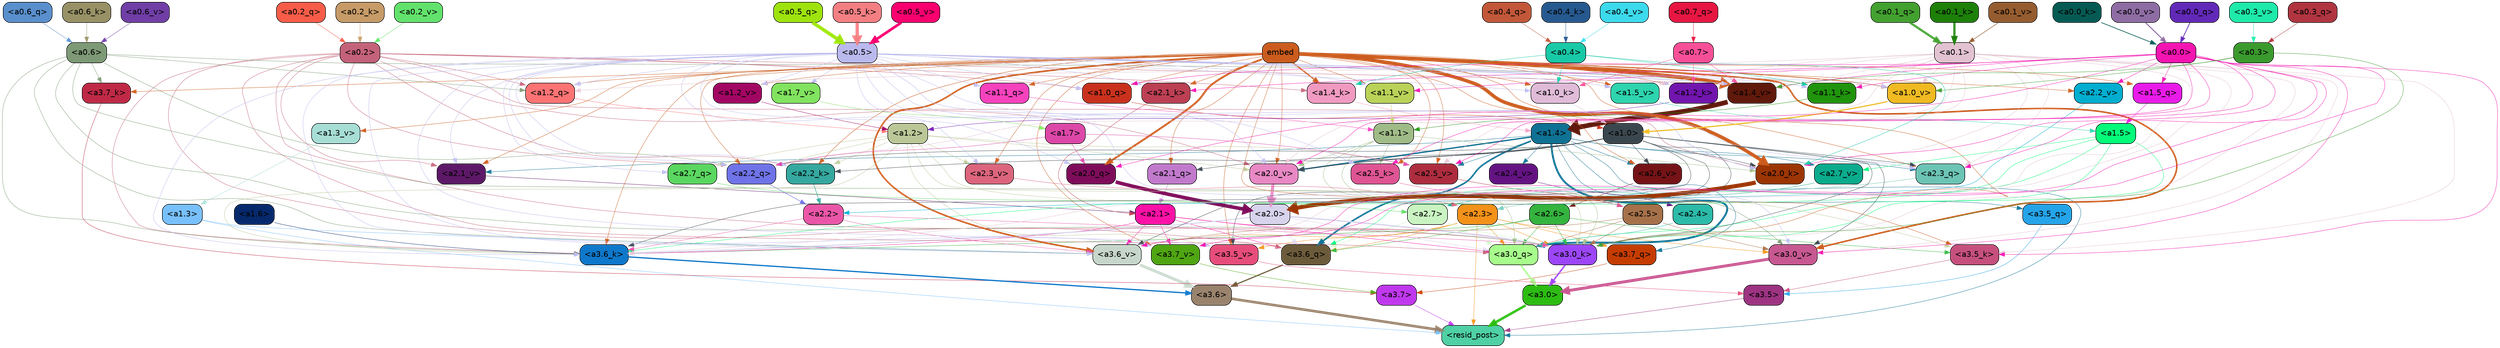 strict digraph "" {
	graph [bgcolor=transparent,
		layout=dot,
		overlap=false,
		splines=true
	];
	"<a3.7>"	[color=black,
		fillcolor="#c038ed",
		fontname=Helvetica,
		shape=box,
		style="filled, rounded"];
	"<resid_post>"	[color=black,
		fillcolor="#4fd0a5",
		fontname=Helvetica,
		shape=box,
		style="filled, rounded"];
	"<a3.7>" -> "<resid_post>"	[color="#c038ed",
		penwidth=0.6239100098609924];
	"<a3.6>"	[color=black,
		fillcolor="#9a836d",
		fontname=Helvetica,
		shape=box,
		style="filled, rounded"];
	"<a3.6>" -> "<resid_post>"	[color="#9a836d",
		penwidth=4.569062113761902];
	"<a3.5>"	[color=black,
		fillcolor="#9d3382",
		fontname=Helvetica,
		shape=box,
		style="filled, rounded"];
	"<a3.5>" -> "<resid_post>"	[color="#9d3382",
		penwidth=0.6];
	"<a3.0>"	[color=black,
		fillcolor="#2cbc12",
		fontname=Helvetica,
		shape=box,
		style="filled, rounded"];
	"<a3.0>" -> "<resid_post>"	[color="#2cbc12",
		penwidth=4.283544182777405];
	"<a2.3>"	[color=black,
		fillcolor="#f39119",
		fontname=Helvetica,
		shape=box,
		style="filled, rounded"];
	"<a2.3>" -> "<resid_post>"	[color="#f39119",
		penwidth=0.6];
	"<a3.7_q>"	[color=black,
		fillcolor="#c53c00",
		fontname=Helvetica,
		shape=box,
		style="filled, rounded"];
	"<a2.3>" -> "<a3.7_q>"	[color="#f39119",
		penwidth=0.6];
	"<a3.6_q>"	[color=black,
		fillcolor="#6c5b3b",
		fontname=Helvetica,
		shape=box,
		style="filled, rounded"];
	"<a2.3>" -> "<a3.6_q>"	[color="#f39119",
		penwidth=0.6];
	"<a3.0_q>"	[color=black,
		fillcolor="#a7fd8b",
		fontname=Helvetica,
		shape=box,
		style="filled, rounded"];
	"<a2.3>" -> "<a3.0_q>"	[color="#f39119",
		penwidth=0.6];
	"<a3.0_k>"	[color=black,
		fillcolor="#9c46f8",
		fontname=Helvetica,
		shape=box,
		style="filled, rounded"];
	"<a2.3>" -> "<a3.0_k>"	[color="#f39119",
		penwidth=0.6];
	"<a3.6_v>"	[color=black,
		fillcolor="#c7d6ca",
		fontname=Helvetica,
		shape=box,
		style="filled, rounded"];
	"<a2.3>" -> "<a3.6_v>"	[color="#f39119",
		penwidth=0.6];
	"<a3.5_v>"	[color=black,
		fillcolor="#e74d7b",
		fontname=Helvetica,
		shape=box,
		style="filled, rounded"];
	"<a2.3>" -> "<a3.5_v>"	[color="#f39119",
		penwidth=0.6];
	"<a3.0_v>"	[color=black,
		fillcolor="#c75891",
		fontname=Helvetica,
		shape=box,
		style="filled, rounded"];
	"<a2.3>" -> "<a3.0_v>"	[color="#f39119",
		penwidth=0.6];
	"<a1.4>"	[color=black,
		fillcolor="#0f7194",
		fontname=Helvetica,
		shape=box,
		style="filled, rounded"];
	"<a1.4>" -> "<resid_post>"	[color="#0f7194",
		penwidth=0.6];
	"<a1.4>" -> "<a3.7_q>"	[color="#0f7194",
		penwidth=0.6];
	"<a1.4>" -> "<a3.6_q>"	[color="#0f7194",
		penwidth=2.7934007048606873];
	"<a3.5_q>"	[color=black,
		fillcolor="#25a4e9",
		fontname=Helvetica,
		shape=box,
		style="filled, rounded"];
	"<a1.4>" -> "<a3.5_q>"	[color="#0f7194",
		penwidth=0.6];
	"<a1.4>" -> "<a3.0_q>"	[color="#0f7194",
		penwidth=3.340754985809326];
	"<a2.3_q>"	[color=black,
		fillcolor="#6cc4b5",
		fontname=Helvetica,
		shape=box,
		style="filled, rounded"];
	"<a1.4>" -> "<a2.3_q>"	[color="#0f7194",
		penwidth=0.6];
	"<a2.7_v>"	[color=black,
		fillcolor="#0bab8d",
		fontname=Helvetica,
		shape=box,
		style="filled, rounded"];
	"<a1.4>" -> "<a2.7_v>"	[color="#0f7194",
		penwidth=0.6];
	"<a2.6_v>"	[color=black,
		fillcolor="#751317",
		fontname=Helvetica,
		shape=box,
		style="filled, rounded"];
	"<a1.4>" -> "<a2.6_v>"	[color="#0f7194",
		penwidth=0.6];
	"<a2.5_v>"	[color=black,
		fillcolor="#ad2d3f",
		fontname=Helvetica,
		shape=box,
		style="filled, rounded"];
	"<a1.4>" -> "<a2.5_v>"	[color="#0f7194",
		penwidth=0.6];
	"<a2.4_v>"	[color=black,
		fillcolor="#641383",
		fontname=Helvetica,
		shape=box,
		style="filled, rounded"];
	"<a1.4>" -> "<a2.4_v>"	[color="#0f7194",
		penwidth=0.6];
	"<a2.1_v>"	[color=black,
		fillcolor="#5d1867",
		fontname=Helvetica,
		shape=box,
		style="filled, rounded"];
	"<a1.4>" -> "<a2.1_v>"	[color="#0f7194",
		penwidth=0.6];
	"<a2.0_v>"	[color=black,
		fillcolor="#e888c4",
		fontname=Helvetica,
		shape=box,
		style="filled, rounded"];
	"<a1.4>" -> "<a2.0_v>"	[color="#0f7194",
		penwidth=2.268759250640869];
	"<a1.3>"	[color=black,
		fillcolor="#78c0fc",
		fontname=Helvetica,
		shape=box,
		style="filled, rounded"];
	"<a1.3>" -> "<resid_post>"	[color="#78c0fc",
		penwidth=0.6];
	"<a1.3>" -> "<a3.6_v>"	[color="#78c0fc",
		penwidth=0.6];
	"<a3.7_q>" -> "<a3.7>"	[color="#c53c00",
		penwidth=0.6];
	"<a3.6_q>" -> "<a3.6>"	[color="#6c5b3b",
		penwidth=2.0347584784030914];
	"<a3.5_q>" -> "<a3.5>"	[color="#25a4e9",
		penwidth=0.6];
	"<a3.0_q>" -> "<a3.0>"	[color="#a7fd8b",
		penwidth=2.8635367155075073];
	"<a3.7_k>"	[color=black,
		fillcolor="#bf2946",
		fontname=Helvetica,
		shape=box,
		style="filled, rounded"];
	"<a3.7_k>" -> "<a3.7>"	[color="#bf2946",
		penwidth=0.6];
	"<a3.6_k>"	[color=black,
		fillcolor="#0e78cb",
		fontname=Helvetica,
		shape=box,
		style="filled, rounded"];
	"<a3.6_k>" -> "<a3.6>"	[color="#0e78cb",
		penwidth=2.1760786175727844];
	"<a3.5_k>"	[color=black,
		fillcolor="#c6507d",
		fontname=Helvetica,
		shape=box,
		style="filled, rounded"];
	"<a3.5_k>" -> "<a3.5>"	[color="#c6507d",
		penwidth=0.6];
	"<a3.0_k>" -> "<a3.0>"	[color="#9c46f8",
		penwidth=2.632905662059784];
	"<a3.7_v>"	[color=black,
		fillcolor="#4fa512",
		fontname=Helvetica,
		shape=box,
		style="filled, rounded"];
	"<a3.7_v>" -> "<a3.7>"	[color="#4fa512",
		penwidth=0.6];
	"<a3.6_v>" -> "<a3.6>"	[color="#c7d6ca",
		penwidth=4.981305837631226];
	"<a3.5_v>" -> "<a3.5>"	[color="#e74d7b",
		penwidth=0.6];
	"<a3.0_v>" -> "<a3.0>"	[color="#c75891",
		penwidth=5.168330669403076];
	"<a2.7>"	[color=black,
		fillcolor="#caf3c2",
		fontname=Helvetica,
		shape=box,
		style="filled, rounded"];
	"<a2.7>" -> "<a3.6_q>"	[color="#caf3c2",
		penwidth=0.6];
	"<a2.7>" -> "<a3.0_q>"	[color="#caf3c2",
		penwidth=0.6];
	"<a2.7>" -> "<a3.0_k>"	[color="#caf3c2",
		penwidth=0.6];
	"<a2.6>"	[color=black,
		fillcolor="#34b33e",
		fontname=Helvetica,
		shape=box,
		style="filled, rounded"];
	"<a2.6>" -> "<a3.6_q>"	[color="#34b33e",
		penwidth=0.6];
	"<a2.6>" -> "<a3.0_q>"	[color="#34b33e",
		penwidth=0.6];
	"<a2.6>" -> "<a3.6_k>"	[color="#34b33e",
		penwidth=0.6];
	"<a2.6>" -> "<a3.5_k>"	[color="#34b33e",
		penwidth=0.6];
	"<a2.6>" -> "<a3.0_k>"	[color="#34b33e",
		penwidth=0.6];
	"<a2.1>"	[color=black,
		fillcolor="#fc11a6",
		fontname=Helvetica,
		shape=box,
		style="filled, rounded"];
	"<a2.1>" -> "<a3.6_q>"	[color="#fc11a6",
		penwidth=0.6];
	"<a2.1>" -> "<a3.0_q>"	[color="#fc11a6",
		penwidth=0.6];
	"<a2.1>" -> "<a3.6_k>"	[color="#fc11a6",
		penwidth=0.6];
	"<a2.1>" -> "<a3.0_k>"	[color="#fc11a6",
		penwidth=0.6];
	"<a2.1>" -> "<a3.7_v>"	[color="#fc11a6",
		penwidth=0.6];
	"<a2.1>" -> "<a3.6_v>"	[color="#fc11a6",
		penwidth=0.6];
	"<a2.0>"	[color=black,
		fillcolor="#d7d3ec",
		fontname=Helvetica,
		shape=box,
		style="filled, rounded"];
	"<a2.0>" -> "<a3.6_q>"	[color="#d7d3ec",
		penwidth=0.6];
	"<a2.0>" -> "<a3.0_q>"	[color="#d7d3ec",
		penwidth=0.6];
	"<a2.0>" -> "<a3.6_k>"	[color="#d7d3ec",
		penwidth=1.6382827460765839];
	"<a2.0>" -> "<a3.0_k>"	[color="#d7d3ec",
		penwidth=2.161143198609352];
	"<a1.5>"	[color=black,
		fillcolor="#04fb7a",
		fontname=Helvetica,
		shape=box,
		style="filled, rounded"];
	"<a1.5>" -> "<a3.6_q>"	[color="#04fb7a",
		penwidth=0.6];
	"<a1.5>" -> "<a3.0_q>"	[color="#04fb7a",
		penwidth=0.6];
	"<a1.5>" -> "<a3.6_k>"	[color="#04fb7a",
		penwidth=0.6];
	"<a1.5>" -> "<a3.0_k>"	[color="#04fb7a",
		penwidth=0.6];
	"<a1.5>" -> "<a2.7_v>"	[color="#04fb7a",
		penwidth=0.6];
	"<a0.2>"	[color=black,
		fillcolor="#c46279",
		fontname=Helvetica,
		shape=box,
		style="filled, rounded"];
	"<a0.2>" -> "<a3.6_q>"	[color="#c46279",
		penwidth=0.6];
	"<a0.2>" -> "<a3.0_q>"	[color="#c46279",
		penwidth=0.6];
	"<a0.2>" -> "<a3.6_k>"	[color="#c46279",
		penwidth=0.6];
	"<a0.2>" -> "<a3.0_k>"	[color="#c46279",
		penwidth=0.6];
	"<a2.2_q>"	[color=black,
		fillcolor="#6f73e8",
		fontname=Helvetica,
		shape=box,
		style="filled, rounded"];
	"<a0.2>" -> "<a2.2_q>"	[color="#c46279",
		penwidth=0.6];
	"<a2.2_k>"	[color=black,
		fillcolor="#35a89f",
		fontname=Helvetica,
		shape=box,
		style="filled, rounded"];
	"<a0.2>" -> "<a2.2_k>"	[color="#c46279",
		penwidth=0.6];
	"<a2.0_k>"	[color=black,
		fillcolor="#9c3504",
		fontname=Helvetica,
		shape=box,
		style="filled, rounded"];
	"<a0.2>" -> "<a2.0_k>"	[color="#c46279",
		penwidth=0.6];
	"<a0.2>" -> "<a2.1_v>"	[color="#c46279",
		penwidth=0.6];
	"<a0.2>" -> "<a2.0_v>"	[color="#c46279",
		penwidth=0.6];
	"<a1.2_q>"	[color=black,
		fillcolor="#fd7374",
		fontname=Helvetica,
		shape=box,
		style="filled, rounded"];
	"<a0.2>" -> "<a1.2_q>"	[color="#c46279",
		penwidth=0.6];
	"<a1.0_q>"	[color=black,
		fillcolor="#c9311d",
		fontname=Helvetica,
		shape=box,
		style="filled, rounded"];
	"<a0.2>" -> "<a1.0_q>"	[color="#c46279",
		penwidth=0.6];
	"<a1.4_k>"	[color=black,
		fillcolor="#f19ac1",
		fontname=Helvetica,
		shape=box,
		style="filled, rounded"];
	"<a0.2>" -> "<a1.4_k>"	[color="#c46279",
		penwidth=0.6];
	"<a1.4_v>"	[color=black,
		fillcolor="#60190b",
		fontname=Helvetica,
		shape=box,
		style="filled, rounded"];
	"<a0.2>" -> "<a1.4_v>"	[color="#c46279",
		penwidth=0.6];
	"<a2.5>"	[color=black,
		fillcolor="#a6714a",
		fontname=Helvetica,
		shape=box,
		style="filled, rounded"];
	"<a2.5>" -> "<a3.0_q>"	[color="#a6714a",
		penwidth=0.6];
	"<a2.5>" -> "<a3.0_k>"	[color="#a6714a",
		penwidth=0.6];
	"<a2.5>" -> "<a3.6_v>"	[color="#a6714a",
		penwidth=0.6];
	"<a2.5>" -> "<a3.0_v>"	[color="#a6714a",
		penwidth=0.6];
	"<a2.4>"	[color=black,
		fillcolor="#2cbaa9",
		fontname=Helvetica,
		shape=box,
		style="filled, rounded"];
	"<a2.4>" -> "<a3.0_q>"	[color="#2cbaa9",
		penwidth=0.6];
	"<a1.1>"	[color=black,
		fillcolor="#9fbb87",
		fontname=Helvetica,
		shape=box,
		style="filled, rounded"];
	"<a1.1>" -> "<a3.0_q>"	[color="#9fbb87",
		penwidth=0.6];
	"<a1.1>" -> "<a3.0_k>"	[color="#9fbb87",
		penwidth=0.6];
	"<a2.5_k>"	[color=black,
		fillcolor="#df5493",
		fontname=Helvetica,
		shape=box,
		style="filled, rounded"];
	"<a1.1>" -> "<a2.5_k>"	[color="#9fbb87",
		penwidth=0.6];
	"<a1.1>" -> "<a2.0_k>"	[color="#9fbb87",
		penwidth=0.6];
	"<a1.1>" -> "<a2.0_v>"	[color="#9fbb87",
		penwidth=0.6];
	"<a0.6>"	[color=black,
		fillcolor="#7d9975",
		fontname=Helvetica,
		shape=box,
		style="filled, rounded"];
	"<a0.6>" -> "<a3.7_k>"	[color="#7d9975",
		penwidth=0.6];
	"<a0.6>" -> "<a3.6_k>"	[color="#7d9975",
		penwidth=0.6];
	"<a0.6>" -> "<a3.0_k>"	[color="#7d9975",
		penwidth=0.6];
	"<a0.6>" -> "<a3.6_v>"	[color="#7d9975",
		penwidth=0.6];
	"<a0.6>" -> "<a3.0_v>"	[color="#7d9975",
		penwidth=0.6];
	"<a0.6>" -> "<a2.2_q>"	[color="#7d9975",
		penwidth=0.6];
	"<a0.6>" -> "<a1.2_q>"	[color="#7d9975",
		penwidth=0.6];
	"<a0.6>" -> "<a1.4_v>"	[color="#7d9975",
		penwidth=0.6];
	embed	[color=black,
		fillcolor="#cb5c1e",
		fontname=Helvetica,
		shape=box,
		style="filled, rounded"];
	embed -> "<a3.7_k>"	[color="#cb5c1e",
		penwidth=0.6];
	embed -> "<a3.6_k>"	[color="#cb5c1e",
		penwidth=0.6];
	embed -> "<a3.5_k>"	[color="#cb5c1e",
		penwidth=0.6];
	embed -> "<a3.0_k>"	[color="#cb5c1e",
		penwidth=0.6];
	embed -> "<a3.7_v>"	[color="#cb5c1e",
		penwidth=0.6];
	embed -> "<a3.6_v>"	[color="#cb5c1e",
		penwidth=2.7825746536254883];
	embed -> "<a3.5_v>"	[color="#cb5c1e",
		penwidth=0.6];
	embed -> "<a3.0_v>"	[color="#cb5c1e",
		penwidth=2.6950180530548096];
	embed -> "<a2.3_q>"	[color="#cb5c1e",
		penwidth=0.6];
	embed -> "<a2.2_q>"	[color="#cb5c1e",
		penwidth=0.6];
	"<a2.1_q>"	[color=black,
		fillcolor="#c179cc",
		fontname=Helvetica,
		shape=box,
		style="filled, rounded"];
	embed -> "<a2.1_q>"	[color="#cb5c1e",
		penwidth=0.6];
	"<a2.0_q>"	[color=black,
		fillcolor="#7e0c5a",
		fontname=Helvetica,
		shape=box,
		style="filled, rounded"];
	embed -> "<a2.0_q>"	[color="#cb5c1e",
		penwidth=3.305941343307495];
	embed -> "<a2.5_k>"	[color="#cb5c1e",
		penwidth=0.6];
	embed -> "<a2.2_k>"	[color="#cb5c1e",
		penwidth=0.6698317527770996];
	"<a2.1_k>"	[color=black,
		fillcolor="#bc3f53",
		fontname=Helvetica,
		shape=box,
		style="filled, rounded"];
	embed -> "<a2.1_k>"	[color="#cb5c1e",
		penwidth=0.6];
	embed -> "<a2.0_k>"	[color="#cb5c1e",
		penwidth=6.12570995092392];
	embed -> "<a2.6_v>"	[color="#cb5c1e",
		penwidth=0.6];
	embed -> "<a2.5_v>"	[color="#cb5c1e",
		penwidth=0.6];
	"<a2.3_v>"	[color=black,
		fillcolor="#dc657d",
		fontname=Helvetica,
		shape=box,
		style="filled, rounded"];
	embed -> "<a2.3_v>"	[color="#cb5c1e",
		penwidth=0.6];
	"<a2.2_v>"	[color=black,
		fillcolor="#01aed0",
		fontname=Helvetica,
		shape=box,
		style="filled, rounded"];
	embed -> "<a2.2_v>"	[color="#cb5c1e",
		penwidth=0.6];
	embed -> "<a2.1_v>"	[color="#cb5c1e",
		penwidth=0.6];
	embed -> "<a2.0_v>"	[color="#cb5c1e",
		penwidth=0.6];
	"<a1.5_q>"	[color=black,
		fillcolor="#e91be8",
		fontname=Helvetica,
		shape=box,
		style="filled, rounded"];
	embed -> "<a1.5_q>"	[color="#cb5c1e",
		penwidth=0.6];
	embed -> "<a1.2_q>"	[color="#cb5c1e",
		penwidth=0.6087074279785156];
	"<a1.1_q>"	[color=black,
		fillcolor="#f642bd",
		fontname=Helvetica,
		shape=box,
		style="filled, rounded"];
	embed -> "<a1.1_q>"	[color="#cb5c1e",
		penwidth=0.6];
	embed -> "<a1.0_q>"	[color="#cb5c1e",
		penwidth=0.6];
	embed -> "<a1.4_k>"	[color="#cb5c1e",
		penwidth=2.1858973503112793];
	"<a1.2_k>"	[color=black,
		fillcolor="#7115ae",
		fontname=Helvetica,
		shape=box,
		style="filled, rounded"];
	embed -> "<a1.2_k>"	[color="#cb5c1e",
		penwidth=0.6];
	"<a1.1_k>"	[color=black,
		fillcolor="#20940c",
		fontname=Helvetica,
		shape=box,
		style="filled, rounded"];
	embed -> "<a1.1_k>"	[color="#cb5c1e",
		penwidth=0.6];
	"<a1.0_k>"	[color=black,
		fillcolor="#dfbbd8",
		fontname=Helvetica,
		shape=box,
		style="filled, rounded"];
	embed -> "<a1.0_k>"	[color="#cb5c1e",
		penwidth=0.6];
	"<a1.5_v>"	[color=black,
		fillcolor="#2dd4ae",
		fontname=Helvetica,
		shape=box,
		style="filled, rounded"];
	embed -> "<a1.5_v>"	[color="#cb5c1e",
		penwidth=0.6];
	embed -> "<a1.4_v>"	[color="#cb5c1e",
		penwidth=6.590077131986618];
	"<a1.3_v>"	[color=black,
		fillcolor="#a6ddd5",
		fontname=Helvetica,
		shape=box,
		style="filled, rounded"];
	embed -> "<a1.3_v>"	[color="#cb5c1e",
		penwidth=0.6];
	"<a1.2_v>"	[color=black,
		fillcolor="#a20663",
		fontname=Helvetica,
		shape=box,
		style="filled, rounded"];
	embed -> "<a1.2_v>"	[color="#cb5c1e",
		penwidth=0.6];
	"<a1.1_v>"	[color=black,
		fillcolor="#bad258",
		fontname=Helvetica,
		shape=box,
		style="filled, rounded"];
	embed -> "<a1.1_v>"	[color="#cb5c1e",
		penwidth=0.6];
	"<a1.0_v>"	[color=black,
		fillcolor="#efba22",
		fontname=Helvetica,
		shape=box,
		style="filled, rounded"];
	embed -> "<a1.0_v>"	[color="#cb5c1e",
		penwidth=1.2076449394226074];
	"<a2.2>"	[color=black,
		fillcolor="#ea56a7",
		fontname=Helvetica,
		shape=box,
		style="filled, rounded"];
	"<a2.2>" -> "<a3.6_k>"	[color="#ea56a7",
		penwidth=0.6];
	"<a2.2>" -> "<a3.0_k>"	[color="#ea56a7",
		penwidth=0.6];
	"<a2.2>" -> "<a3.6_v>"	[color="#ea56a7",
		penwidth=0.6];
	"<a1.6>"	[color=black,
		fillcolor="#06296d",
		fontname=Helvetica,
		shape=box,
		style="filled, rounded"];
	"<a1.6>" -> "<a3.6_k>"	[color="#06296d",
		penwidth=0.6];
	"<a1.2>"	[color=black,
		fillcolor="#bcc798",
		fontname=Helvetica,
		shape=box,
		style="filled, rounded"];
	"<a1.2>" -> "<a3.6_k>"	[color="#bcc798",
		penwidth=0.6];
	"<a1.2>" -> "<a3.5_k>"	[color="#bcc798",
		penwidth=0.6];
	"<a1.2>" -> "<a3.0_k>"	[color="#bcc798",
		penwidth=0.6];
	"<a1.2>" -> "<a3.5_v>"	[color="#bcc798",
		penwidth=0.6];
	"<a2.7_q>"	[color=black,
		fillcolor="#5ad760",
		fontname=Helvetica,
		shape=box,
		style="filled, rounded"];
	"<a1.2>" -> "<a2.7_q>"	[color="#bcc798",
		penwidth=0.6];
	"<a1.2>" -> "<a2.2_q>"	[color="#bcc798",
		penwidth=0.6];
	"<a1.2>" -> "<a2.2_k>"	[color="#bcc798",
		penwidth=0.6];
	"<a1.2>" -> "<a2.5_v>"	[color="#bcc798",
		penwidth=0.6];
	"<a1.2>" -> "<a2.3_v>"	[color="#bcc798",
		penwidth=0.6];
	"<a1.2>" -> "<a2.0_v>"	[color="#bcc798",
		penwidth=0.6];
	"<a1.0>"	[color=black,
		fillcolor="#3b474e",
		fontname=Helvetica,
		shape=box,
		style="filled, rounded"];
	"<a1.0>" -> "<a3.6_k>"	[color="#3b474e",
		penwidth=0.6];
	"<a1.0>" -> "<a3.0_k>"	[color="#3b474e",
		penwidth=0.6];
	"<a1.0>" -> "<a3.6_v>"	[color="#3b474e",
		penwidth=0.6];
	"<a1.0>" -> "<a3.5_v>"	[color="#3b474e",
		penwidth=0.6];
	"<a1.0>" -> "<a3.0_v>"	[color="#3b474e",
		penwidth=0.6];
	"<a1.0>" -> "<a2.3_q>"	[color="#3b474e",
		penwidth=0.6];
	"<a1.0>" -> "<a2.2_q>"	[color="#3b474e",
		penwidth=0.6];
	"<a1.0>" -> "<a2.1_q>"	[color="#3b474e",
		penwidth=0.6];
	"<a1.0>" -> "<a2.2_k>"	[color="#3b474e",
		penwidth=0.6];
	"<a1.0>" -> "<a2.0_k>"	[color="#3b474e",
		penwidth=0.6];
	"<a1.0>" -> "<a2.6_v>"	[color="#3b474e",
		penwidth=0.6];
	"<a1.0>" -> "<a2.0_v>"	[color="#3b474e",
		penwidth=1.2213096618652344];
	"<a0.5>"	[color=black,
		fillcolor="#bab9ed",
		fontname=Helvetica,
		shape=box,
		style="filled, rounded"];
	"<a0.5>" -> "<a3.6_k>"	[color="#bab9ed",
		penwidth=0.6];
	"<a0.5>" -> "<a3.7_v>"	[color="#bab9ed",
		penwidth=0.6];
	"<a0.5>" -> "<a3.6_v>"	[color="#bab9ed",
		penwidth=0.6];
	"<a0.5>" -> "<a3.5_v>"	[color="#bab9ed",
		penwidth=0.6];
	"<a0.5>" -> "<a3.0_v>"	[color="#bab9ed",
		penwidth=0.6];
	"<a0.5>" -> "<a2.7_q>"	[color="#bab9ed",
		penwidth=0.6];
	"<a0.5>" -> "<a2.3_q>"	[color="#bab9ed",
		penwidth=0.6];
	"<a0.5>" -> "<a2.2_q>"	[color="#bab9ed",
		penwidth=0.6];
	"<a0.5>" -> "<a2.0_q>"	[color="#bab9ed",
		penwidth=0.6];
	"<a0.5>" -> "<a2.5_k>"	[color="#bab9ed",
		penwidth=0.6];
	"<a0.5>" -> "<a2.2_k>"	[color="#bab9ed",
		penwidth=0.6];
	"<a0.5>" -> "<a2.1_k>"	[color="#bab9ed",
		penwidth=0.6];
	"<a0.5>" -> "<a2.0_k>"	[color="#bab9ed",
		penwidth=0.6900839805603027];
	"<a0.5>" -> "<a2.3_v>"	[color="#bab9ed",
		penwidth=0.6];
	"<a0.5>" -> "<a2.1_v>"	[color="#bab9ed",
		penwidth=0.6];
	"<a0.5>" -> "<a2.0_v>"	[color="#bab9ed",
		penwidth=0.6];
	"<a0.5>" -> "<a1.2_q>"	[color="#bab9ed",
		penwidth=0.6];
	"<a0.5>" -> "<a1.1_q>"	[color="#bab9ed",
		penwidth=0.6];
	"<a0.5>" -> "<a1.0_q>"	[color="#bab9ed",
		penwidth=0.6];
	"<a0.5>" -> "<a1.2_k>"	[color="#bab9ed",
		penwidth=0.6];
	"<a0.5>" -> "<a1.1_k>"	[color="#bab9ed",
		penwidth=0.6];
	"<a0.5>" -> "<a1.0_k>"	[color="#bab9ed",
		penwidth=0.6];
	"<a1.7_v>"	[color=black,
		fillcolor="#81e35f",
		fontname=Helvetica,
		shape=box,
		style="filled, rounded"];
	"<a0.5>" -> "<a1.7_v>"	[color="#bab9ed",
		penwidth=0.6];
	"<a0.5>" -> "<a1.5_v>"	[color="#bab9ed",
		penwidth=0.6];
	"<a0.5>" -> "<a1.4_v>"	[color="#bab9ed",
		penwidth=0.9985027313232422];
	"<a0.5>" -> "<a1.2_v>"	[color="#bab9ed",
		penwidth=0.6];
	"<a0.5>" -> "<a1.1_v>"	[color="#bab9ed",
		penwidth=0.6];
	"<a0.5>" -> "<a1.0_v>"	[color="#bab9ed",
		penwidth=0.6];
	"<a0.1>"	[color=black,
		fillcolor="#e2c2d1",
		fontname=Helvetica,
		shape=box,
		style="filled, rounded"];
	"<a0.1>" -> "<a3.6_k>"	[color="#e2c2d1",
		penwidth=0.6];
	"<a0.1>" -> "<a3.5_k>"	[color="#e2c2d1",
		penwidth=0.6];
	"<a0.1>" -> "<a3.0_k>"	[color="#e2c2d1",
		penwidth=0.6];
	"<a0.1>" -> "<a3.6_v>"	[color="#e2c2d1",
		penwidth=0.6];
	"<a0.1>" -> "<a3.0_v>"	[color="#e2c2d1",
		penwidth=0.6];
	"<a0.1>" -> "<a2.3_q>"	[color="#e2c2d1",
		penwidth=0.6];
	"<a0.1>" -> "<a2.2_q>"	[color="#e2c2d1",
		penwidth=0.6];
	"<a0.1>" -> "<a2.0_k>"	[color="#e2c2d1",
		penwidth=0.6];
	"<a0.1>" -> "<a2.5_v>"	[color="#e2c2d1",
		penwidth=0.6];
	"<a0.1>" -> "<a2.0_v>"	[color="#e2c2d1",
		penwidth=0.6];
	"<a0.1>" -> "<a1.2_q>"	[color="#e2c2d1",
		penwidth=0.6218185424804688];
	"<a0.1>" -> "<a1.2_k>"	[color="#e2c2d1",
		penwidth=0.6];
	"<a0.1>" -> "<a1.1_k>"	[color="#e2c2d1",
		penwidth=0.6];
	"<a0.1>" -> "<a1.5_v>"	[color="#e2c2d1",
		penwidth=0.6];
	"<a0.1>" -> "<a1.4_v>"	[color="#e2c2d1",
		penwidth=0.6];
	"<a0.1>" -> "<a1.0_v>"	[color="#e2c2d1",
		penwidth=0.6];
	"<a0.0>"	[color=black,
		fillcolor="#f414b1",
		fontname=Helvetica,
		shape=box,
		style="filled, rounded"];
	"<a0.0>" -> "<a3.5_k>"	[color="#f414b1",
		penwidth=0.6];
	"<a0.0>" -> "<a3.7_v>"	[color="#f414b1",
		penwidth=0.6];
	"<a0.0>" -> "<a3.6_v>"	[color="#f414b1",
		penwidth=0.6];
	"<a0.0>" -> "<a3.0_v>"	[color="#f414b1",
		penwidth=0.6];
	"<a0.0>" -> "<a2.3_q>"	[color="#f414b1",
		penwidth=0.6];
	"<a0.0>" -> "<a2.0_q>"	[color="#f414b1",
		penwidth=0.6];
	"<a0.0>" -> "<a2.5_k>"	[color="#f414b1",
		penwidth=0.6];
	"<a0.0>" -> "<a2.1_k>"	[color="#f414b1",
		penwidth=0.6];
	"<a0.0>" -> "<a2.0_k>"	[color="#f414b1",
		penwidth=0.6];
	"<a0.0>" -> "<a2.5_v>"	[color="#f414b1",
		penwidth=0.6];
	"<a0.0>" -> "<a2.2_v>"	[color="#f414b1",
		penwidth=0.6];
	"<a0.0>" -> "<a2.0_v>"	[color="#f414b1",
		penwidth=0.6];
	"<a0.0>" -> "<a1.5_q>"	[color="#f414b1",
		penwidth=0.6];
	"<a0.0>" -> "<a1.0_q>"	[color="#f414b1",
		penwidth=0.6];
	"<a0.0>" -> "<a1.1_k>"	[color="#f414b1",
		penwidth=0.6];
	"<a0.0>" -> "<a1.4_v>"	[color="#f414b1",
		penwidth=0.6];
	"<a0.0>" -> "<a1.1_v>"	[color="#f414b1",
		penwidth=0.6];
	"<a0.3>"	[color=black,
		fillcolor="#3a9a2d",
		fontname=Helvetica,
		shape=box,
		style="filled, rounded"];
	"<a0.3>" -> "<a3.0_k>"	[color="#3a9a2d",
		penwidth=0.6];
	"<a0.3>" -> "<a1.4_v>"	[color="#3a9a2d",
		penwidth=0.6];
	"<a0.3>" -> "<a1.0_v>"	[color="#3a9a2d",
		penwidth=0.6];
	"<a2.7_q>" -> "<a2.7>"	[color="#5ad760",
		penwidth=0.6];
	"<a2.3_q>" -> "<a2.3>"	[color="#6cc4b5",
		penwidth=0.6];
	"<a2.2_q>" -> "<a2.2>"	[color="#6f73e8",
		penwidth=0.7553567886352539];
	"<a2.1_q>" -> "<a2.1>"	[color="#c179cc",
		penwidth=0.6];
	"<a2.0_q>" -> "<a2.0>"	[color="#7e0c5a",
		penwidth=6.256794691085815];
	"<a2.5_k>" -> "<a2.5>"	[color="#df5493",
		penwidth=0.6];
	"<a2.2_k>" -> "<a2.2>"	[color="#35a89f",
		penwidth=0.8854708671569824];
	"<a2.1_k>" -> "<a2.1>"	[color="#bc3f53",
		penwidth=0.6];
	"<a2.0_k>" -> "<a2.0>"	[color="#9c3504",
		penwidth=7.231504917144775];
	"<a2.7_v>" -> "<a2.7>"	[color="#0bab8d",
		penwidth=0.6];
	"<a2.6_v>" -> "<a2.6>"	[color="#751317",
		penwidth=0.6];
	"<a2.5_v>" -> "<a2.5>"	[color="#ad2d3f",
		penwidth=0.6];
	"<a2.4_v>" -> "<a2.4>"	[color="#641383",
		penwidth=0.6];
	"<a2.3_v>" -> "<a2.3>"	[color="#dc657d",
		penwidth=0.6];
	"<a2.2_v>" -> "<a2.2>"	[color="#01aed0",
		penwidth=0.6];
	"<a2.1_v>" -> "<a2.1>"	[color="#5d1867",
		penwidth=0.6];
	"<a2.0_v>" -> "<a2.0>"	[color="#e888c4",
		penwidth=5.231471925973892];
	"<a1.7>"	[color=black,
		fillcolor="#dc47a8",
		fontname=Helvetica,
		shape=box,
		style="filled, rounded"];
	"<a1.7>" -> "<a2.2_q>"	[color="#dc47a8",
		penwidth=0.6];
	"<a1.7>" -> "<a2.0_q>"	[color="#dc47a8",
		penwidth=0.6];
	"<a1.7>" -> "<a2.5_v>"	[color="#dc47a8",
		penwidth=0.6];
	"<a0.4>"	[color=black,
		fillcolor="#18c9a7",
		fontname=Helvetica,
		shape=box,
		style="filled, rounded"];
	"<a0.4>" -> "<a2.0_k>"	[color="#18c9a7",
		penwidth=0.6];
	"<a0.4>" -> "<a1.4_k>"	[color="#18c9a7",
		penwidth=0.6];
	"<a0.4>" -> "<a1.1_k>"	[color="#18c9a7",
		penwidth=0.6];
	"<a0.4>" -> "<a1.0_k>"	[color="#18c9a7",
		penwidth=0.6];
	"<a1.5_q>" -> "<a1.5>"	[color="#e91be8",
		penwidth=0.6];
	"<a1.2_q>" -> "<a1.2>"	[color="#fd7374",
		penwidth=0.6];
	"<a1.1_q>" -> "<a1.1>"	[color="#f642bd",
		penwidth=0.6];
	"<a1.0_q>" -> "<a1.0>"	[color="#c9311d",
		penwidth=0.6];
	"<a1.4_k>" -> "<a1.4>"	[color="#f19ac1",
		penwidth=0.6];
	"<a1.2_k>" -> "<a1.2>"	[color="#7115ae",
		penwidth=0.6];
	"<a1.1_k>" -> "<a1.1>"	[color="#20940c",
		penwidth=0.6];
	"<a1.0_k>" -> "<a1.0>"	[color="#dfbbd8",
		penwidth=0.6];
	"<a1.7_v>" -> "<a1.7>"	[color="#81e35f",
		penwidth=0.6];
	"<a1.5_v>" -> "<a1.5>"	[color="#2dd4ae",
		penwidth=0.6];
	"<a1.4_v>" -> "<a1.4>"	[color="#60190b",
		penwidth=8.36684274673462];
	"<a1.3_v>" -> "<a1.3>"	[color="#a6ddd5",
		penwidth=0.6];
	"<a1.2_v>" -> "<a1.2>"	[color="#a20663",
		penwidth=0.6];
	"<a1.1_v>" -> "<a1.1>"	[color="#bad258",
		penwidth=0.6];
	"<a1.0_v>" -> "<a1.0>"	[color="#efba22",
		penwidth=1.9665732383728027];
	"<a0.7>"	[color=black,
		fillcolor="#f74e98",
		fontname=Helvetica,
		shape=box,
		style="filled, rounded"];
	"<a0.7>" -> "<a1.2_k>"	[color="#f74e98",
		penwidth=0.6];
	"<a0.7>" -> "<a1.0_k>"	[color="#f74e98",
		penwidth=0.6];
	"<a0.7>" -> "<a1.4_v>"	[color="#f74e98",
		penwidth=0.6];
	"<a0.7_q>"	[color=black,
		fillcolor="#e71642",
		fontname=Helvetica,
		shape=box,
		style="filled, rounded"];
	"<a0.7_q>" -> "<a0.7>"	[color="#e71642",
		penwidth=0.6];
	"<a0.6_q>"	[color=black,
		fillcolor="#598fcc",
		fontname=Helvetica,
		shape=box,
		style="filled, rounded"];
	"<a0.6_q>" -> "<a0.6>"	[color="#598fcc",
		penwidth=0.6];
	"<a0.5_q>"	[color=black,
		fillcolor="#9ee30e",
		fontname=Helvetica,
		shape=box,
		style="filled, rounded"];
	"<a0.5_q>" -> "<a0.5>"	[color="#9ee30e",
		penwidth=6.156635046005249];
	"<a0.4_q>"	[color=black,
		fillcolor="#c25739",
		fontname=Helvetica,
		shape=box,
		style="filled, rounded"];
	"<a0.4_q>" -> "<a0.4>"	[color="#c25739",
		penwidth=0.6];
	"<a0.3_q>"	[color=black,
		fillcolor="#b03540",
		fontname=Helvetica,
		shape=box,
		style="filled, rounded"];
	"<a0.3_q>" -> "<a0.3>"	[color="#b03540",
		penwidth=0.6];
	"<a0.2_q>"	[color=black,
		fillcolor="#f65c48",
		fontname=Helvetica,
		shape=box,
		style="filled, rounded"];
	"<a0.2_q>" -> "<a0.2>"	[color="#f65c48",
		penwidth=0.6];
	"<a0.1_q>"	[color=black,
		fillcolor="#43a130",
		fontname=Helvetica,
		shape=box,
		style="filled, rounded"];
	"<a0.1_q>" -> "<a0.1>"	[color="#43a130",
		penwidth=3.795884132385254];
	"<a0.0_q>"	[color=black,
		fillcolor="#6229b9",
		fontname=Helvetica,
		shape=box,
		style="filled, rounded"];
	"<a0.0_q>" -> "<a0.0>"	[color="#6229b9",
		penwidth=1.2393803596496582];
	"<a0.6_k>"	[color=black,
		fillcolor="#989165",
		fontname=Helvetica,
		shape=box,
		style="filled, rounded"];
	"<a0.6_k>" -> "<a0.6>"	[color="#989165",
		penwidth=0.6];
	"<a0.5_k>"	[color=black,
		fillcolor="#f37f83",
		fontname=Helvetica,
		shape=box,
		style="filled, rounded"];
	"<a0.5_k>" -> "<a0.5>"	[color="#f37f83",
		penwidth=5.603226900100708];
	"<a0.4_k>"	[color=black,
		fillcolor="#26598f",
		fontname=Helvetica,
		shape=box,
		style="filled, rounded"];
	"<a0.4_k>" -> "<a0.4>"	[color="#26598f",
		penwidth=0.6];
	"<a0.2_k>"	[color=black,
		fillcolor="#c79b67",
		fontname=Helvetica,
		shape=box,
		style="filled, rounded"];
	"<a0.2_k>" -> "<a0.2>"	[color="#c79b67",
		penwidth=0.6];
	"<a0.1_k>"	[color=black,
		fillcolor="#1d8009",
		fontname=Helvetica,
		shape=box,
		style="filled, rounded"];
	"<a0.1_k>" -> "<a0.1>"	[color="#1d8009",
		penwidth=3.7429747581481934];
	"<a0.0_k>"	[color=black,
		fillcolor="#055a53",
		fontname=Helvetica,
		shape=box,
		style="filled, rounded"];
	"<a0.0_k>" -> "<a0.0>"	[color="#055a53",
		penwidth=1.106727123260498];
	"<a0.6_v>"	[color=black,
		fillcolor="#703ea6",
		fontname=Helvetica,
		shape=box,
		style="filled, rounded"];
	"<a0.6_v>" -> "<a0.6>"	[color="#703ea6",
		penwidth=0.6];
	"<a0.5_v>"	[color=black,
		fillcolor="#f8016f",
		fontname=Helvetica,
		shape=box,
		style="filled, rounded"];
	"<a0.5_v>" -> "<a0.5>"	[color="#f8016f",
		penwidth=4.667354106903076];
	"<a0.4_v>"	[color=black,
		fillcolor="#3cdaec",
		fontname=Helvetica,
		shape=box,
		style="filled, rounded"];
	"<a0.4_v>" -> "<a0.4>"	[color="#3cdaec",
		penwidth=0.6];
	"<a0.3_v>"	[color=black,
		fillcolor="#1eeaaa",
		fontname=Helvetica,
		shape=box,
		style="filled, rounded"];
	"<a0.3_v>" -> "<a0.3>"	[color="#1eeaaa",
		penwidth=0.6];
	"<a0.2_v>"	[color=black,
		fillcolor="#62e26c",
		fontname=Helvetica,
		shape=box,
		style="filled, rounded"];
	"<a0.2_v>" -> "<a0.2>"	[color="#62e26c",
		penwidth=0.6];
	"<a0.1_v>"	[color=black,
		fillcolor="#955c2f",
		fontname=Helvetica,
		shape=box,
		style="filled, rounded"];
	"<a0.1_v>" -> "<a0.1>"	[color="#955c2f",
		penwidth=0.8298110961914062];
	"<a0.0_v>"	[color=black,
		fillcolor="#8e6da4",
		fontname=Helvetica,
		shape=box,
		style="filled, rounded"];
	"<a0.0_v>" -> "<a0.0>"	[color="#8e6da4",
		penwidth=1.7084956169128418];
}
